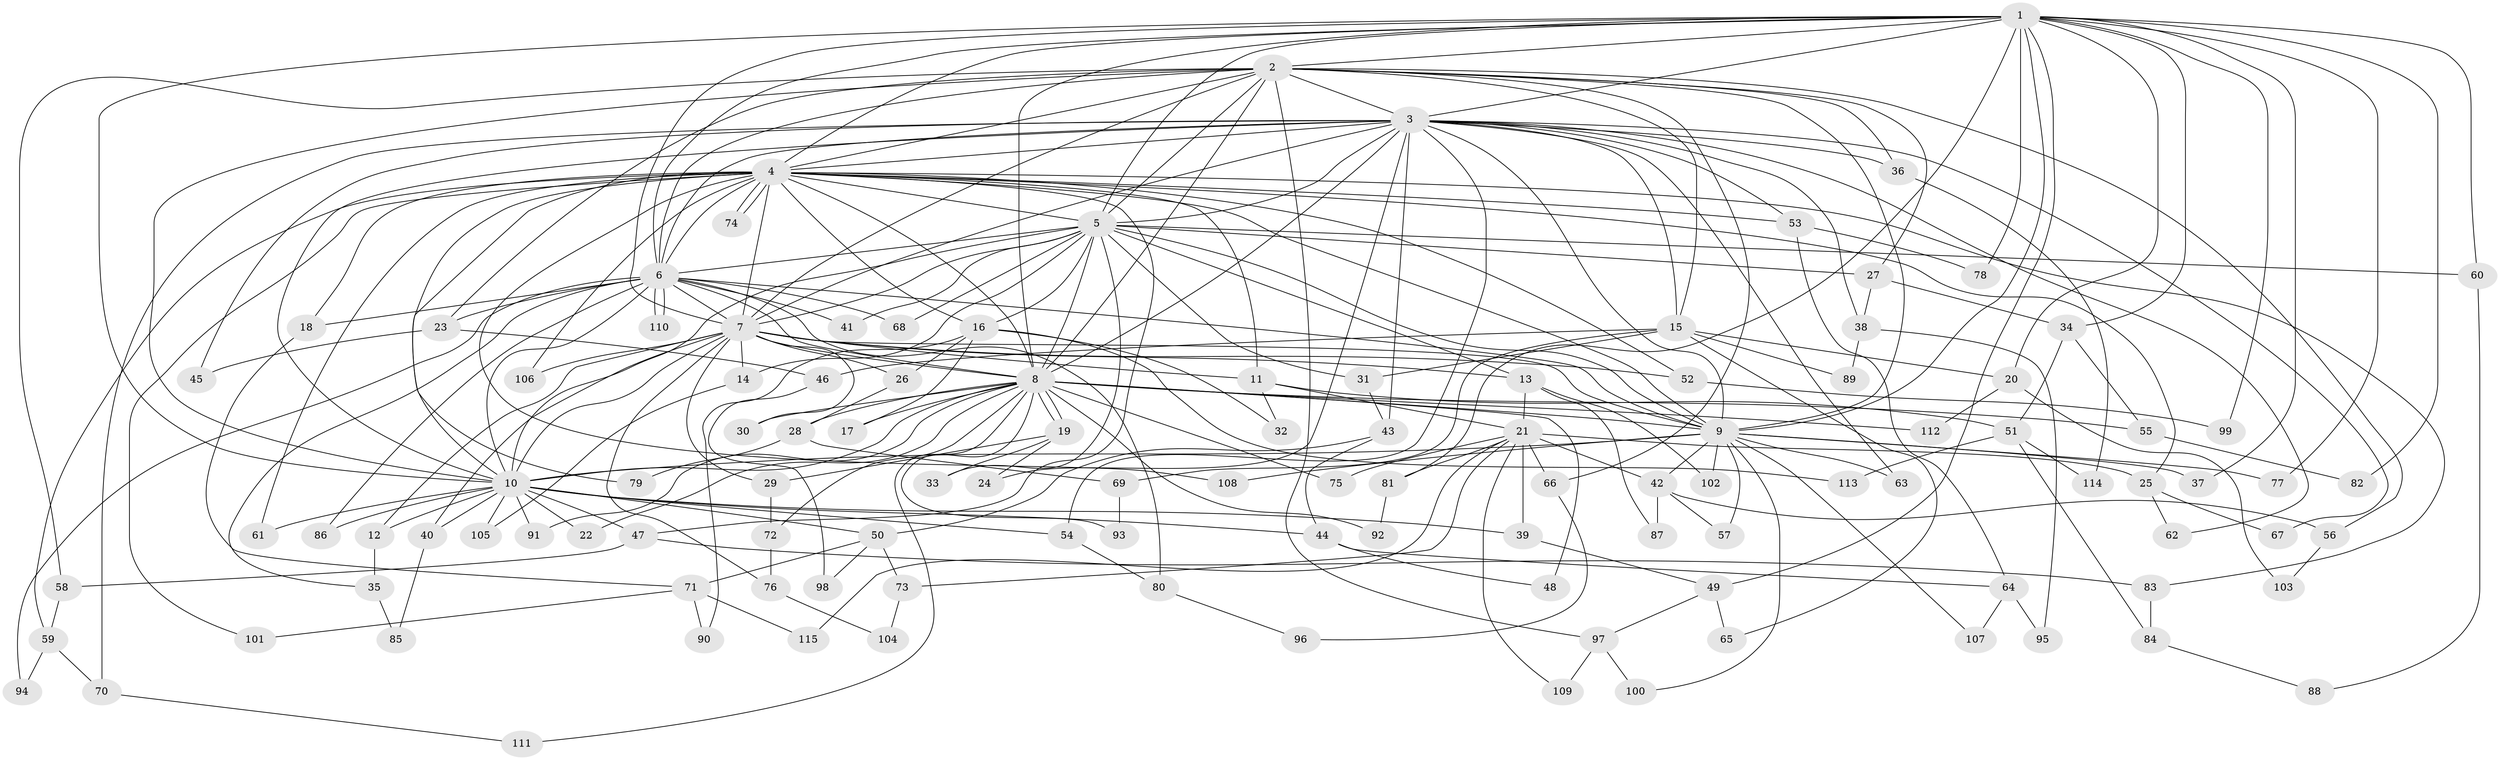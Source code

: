// Generated by graph-tools (version 1.1) at 2025/49/03/09/25 03:49:29]
// undirected, 115 vertices, 255 edges
graph export_dot {
graph [start="1"]
  node [color=gray90,style=filled];
  1;
  2;
  3;
  4;
  5;
  6;
  7;
  8;
  9;
  10;
  11;
  12;
  13;
  14;
  15;
  16;
  17;
  18;
  19;
  20;
  21;
  22;
  23;
  24;
  25;
  26;
  27;
  28;
  29;
  30;
  31;
  32;
  33;
  34;
  35;
  36;
  37;
  38;
  39;
  40;
  41;
  42;
  43;
  44;
  45;
  46;
  47;
  48;
  49;
  50;
  51;
  52;
  53;
  54;
  55;
  56;
  57;
  58;
  59;
  60;
  61;
  62;
  63;
  64;
  65;
  66;
  67;
  68;
  69;
  70;
  71;
  72;
  73;
  74;
  75;
  76;
  77;
  78;
  79;
  80;
  81;
  82;
  83;
  84;
  85;
  86;
  87;
  88;
  89;
  90;
  91;
  92;
  93;
  94;
  95;
  96;
  97;
  98;
  99;
  100;
  101;
  102;
  103;
  104;
  105;
  106;
  107;
  108;
  109;
  110;
  111;
  112;
  113;
  114;
  115;
  1 -- 2;
  1 -- 3;
  1 -- 4;
  1 -- 5;
  1 -- 6;
  1 -- 7;
  1 -- 8;
  1 -- 9;
  1 -- 10;
  1 -- 20;
  1 -- 34;
  1 -- 37;
  1 -- 49;
  1 -- 60;
  1 -- 77;
  1 -- 78;
  1 -- 81;
  1 -- 82;
  1 -- 99;
  2 -- 3;
  2 -- 4;
  2 -- 5;
  2 -- 6;
  2 -- 7;
  2 -- 8;
  2 -- 9;
  2 -- 10;
  2 -- 15;
  2 -- 23;
  2 -- 27;
  2 -- 36;
  2 -- 56;
  2 -- 58;
  2 -- 66;
  2 -- 97;
  3 -- 4;
  3 -- 5;
  3 -- 6;
  3 -- 7;
  3 -- 8;
  3 -- 9;
  3 -- 10;
  3 -- 15;
  3 -- 24;
  3 -- 36;
  3 -- 38;
  3 -- 43;
  3 -- 45;
  3 -- 53;
  3 -- 54;
  3 -- 62;
  3 -- 63;
  3 -- 67;
  3 -- 70;
  4 -- 5;
  4 -- 6;
  4 -- 7;
  4 -- 8;
  4 -- 9;
  4 -- 10;
  4 -- 11;
  4 -- 16;
  4 -- 18;
  4 -- 25;
  4 -- 47;
  4 -- 52;
  4 -- 53;
  4 -- 59;
  4 -- 61;
  4 -- 74;
  4 -- 74;
  4 -- 79;
  4 -- 83;
  4 -- 101;
  4 -- 106;
  4 -- 108;
  5 -- 6;
  5 -- 7;
  5 -- 8;
  5 -- 9;
  5 -- 10;
  5 -- 13;
  5 -- 14;
  5 -- 16;
  5 -- 27;
  5 -- 31;
  5 -- 33;
  5 -- 41;
  5 -- 60;
  5 -- 68;
  6 -- 7;
  6 -- 8;
  6 -- 9;
  6 -- 10;
  6 -- 18;
  6 -- 23;
  6 -- 35;
  6 -- 41;
  6 -- 68;
  6 -- 80;
  6 -- 86;
  6 -- 94;
  6 -- 110;
  6 -- 110;
  7 -- 8;
  7 -- 9;
  7 -- 10;
  7 -- 11;
  7 -- 12;
  7 -- 13;
  7 -- 14;
  7 -- 26;
  7 -- 29;
  7 -- 30;
  7 -- 40;
  7 -- 52;
  7 -- 76;
  7 -- 106;
  8 -- 9;
  8 -- 10;
  8 -- 17;
  8 -- 19;
  8 -- 19;
  8 -- 22;
  8 -- 28;
  8 -- 30;
  8 -- 48;
  8 -- 55;
  8 -- 72;
  8 -- 75;
  8 -- 91;
  8 -- 92;
  8 -- 93;
  8 -- 111;
  8 -- 112;
  9 -- 10;
  9 -- 37;
  9 -- 42;
  9 -- 57;
  9 -- 63;
  9 -- 77;
  9 -- 100;
  9 -- 102;
  9 -- 107;
  9 -- 108;
  10 -- 12;
  10 -- 22;
  10 -- 39;
  10 -- 40;
  10 -- 44;
  10 -- 47;
  10 -- 50;
  10 -- 54;
  10 -- 61;
  10 -- 86;
  10 -- 91;
  10 -- 105;
  11 -- 21;
  11 -- 32;
  11 -- 51;
  12 -- 35;
  13 -- 21;
  13 -- 87;
  13 -- 102;
  14 -- 105;
  15 -- 20;
  15 -- 31;
  15 -- 46;
  15 -- 65;
  15 -- 69;
  15 -- 89;
  16 -- 17;
  16 -- 26;
  16 -- 32;
  16 -- 90;
  16 -- 113;
  18 -- 71;
  19 -- 24;
  19 -- 29;
  19 -- 33;
  20 -- 103;
  20 -- 112;
  21 -- 25;
  21 -- 39;
  21 -- 42;
  21 -- 66;
  21 -- 73;
  21 -- 75;
  21 -- 81;
  21 -- 109;
  21 -- 115;
  23 -- 45;
  23 -- 46;
  25 -- 62;
  25 -- 67;
  26 -- 28;
  27 -- 34;
  27 -- 38;
  28 -- 69;
  28 -- 79;
  29 -- 72;
  31 -- 43;
  34 -- 51;
  34 -- 55;
  35 -- 85;
  36 -- 114;
  38 -- 89;
  38 -- 95;
  39 -- 49;
  40 -- 85;
  42 -- 56;
  42 -- 57;
  42 -- 87;
  43 -- 44;
  43 -- 50;
  44 -- 48;
  44 -- 64;
  46 -- 98;
  47 -- 58;
  47 -- 83;
  49 -- 65;
  49 -- 97;
  50 -- 71;
  50 -- 73;
  50 -- 98;
  51 -- 84;
  51 -- 113;
  51 -- 114;
  52 -- 99;
  53 -- 64;
  53 -- 78;
  54 -- 80;
  55 -- 82;
  56 -- 103;
  58 -- 59;
  59 -- 70;
  59 -- 94;
  60 -- 88;
  64 -- 95;
  64 -- 107;
  66 -- 96;
  69 -- 93;
  70 -- 111;
  71 -- 90;
  71 -- 101;
  71 -- 115;
  72 -- 76;
  73 -- 104;
  76 -- 104;
  80 -- 96;
  81 -- 92;
  83 -- 84;
  84 -- 88;
  97 -- 100;
  97 -- 109;
}
